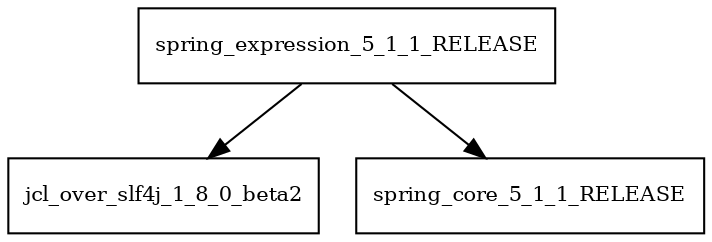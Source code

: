 digraph spring_expression_5_1_1_RELEASE_dependencies {
  node [shape = box, fontsize=10.0];
  spring_expression_5_1_1_RELEASE -> jcl_over_slf4j_1_8_0_beta2;
  spring_expression_5_1_1_RELEASE -> spring_core_5_1_1_RELEASE;
}
